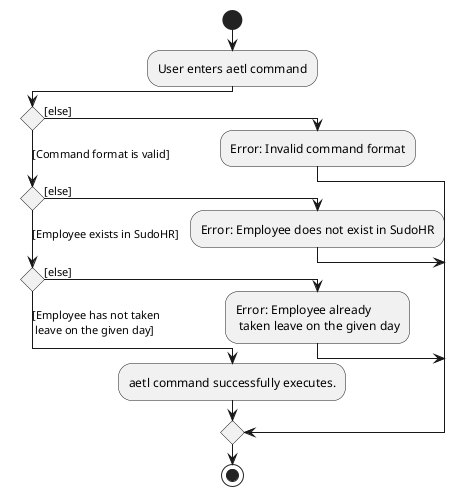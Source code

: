 @startuml
!pragma useVerticalIf on
start
:User enters aetl command;
if () then ([else])
  :Error: Invalid command format;

([Command format is valid])elseif () then ([else])
  :Error: Employee does not exist in SudoHR;
  
([Employee exists in SudoHR])elseif () then ([else])
  :Error: Employee already \n taken leave on the given day;
  
else ([Employee has not taken \n leave on the given day])
  :aetl command successfully executes.;
  endif
stop

@enduml
